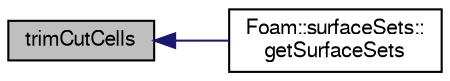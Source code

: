digraph "trimCutCells"
{
  bgcolor="transparent";
  edge [fontname="FreeSans",fontsize="10",labelfontname="FreeSans",labelfontsize="10"];
  node [fontname="FreeSans",fontsize="10",shape=record];
  rankdir="LR";
  Node1 [label="trimCutCells",height=0.2,width=0.4,color="black", fillcolor="grey75", style="filled" fontcolor="black"];
  Node1 -> Node2 [dir="back",color="midnightblue",fontsize="10",style="solid",fontname="FreeSans"];
  Node2 [label="Foam::surfaceSets::\lgetSurfaceSets",height=0.2,width=0.4,color="black",URL="$a02426.html#a2db75a6d864dde5526eff724bc067f92",tooltip="Divide cells into cut,inside and outside. "];
}
